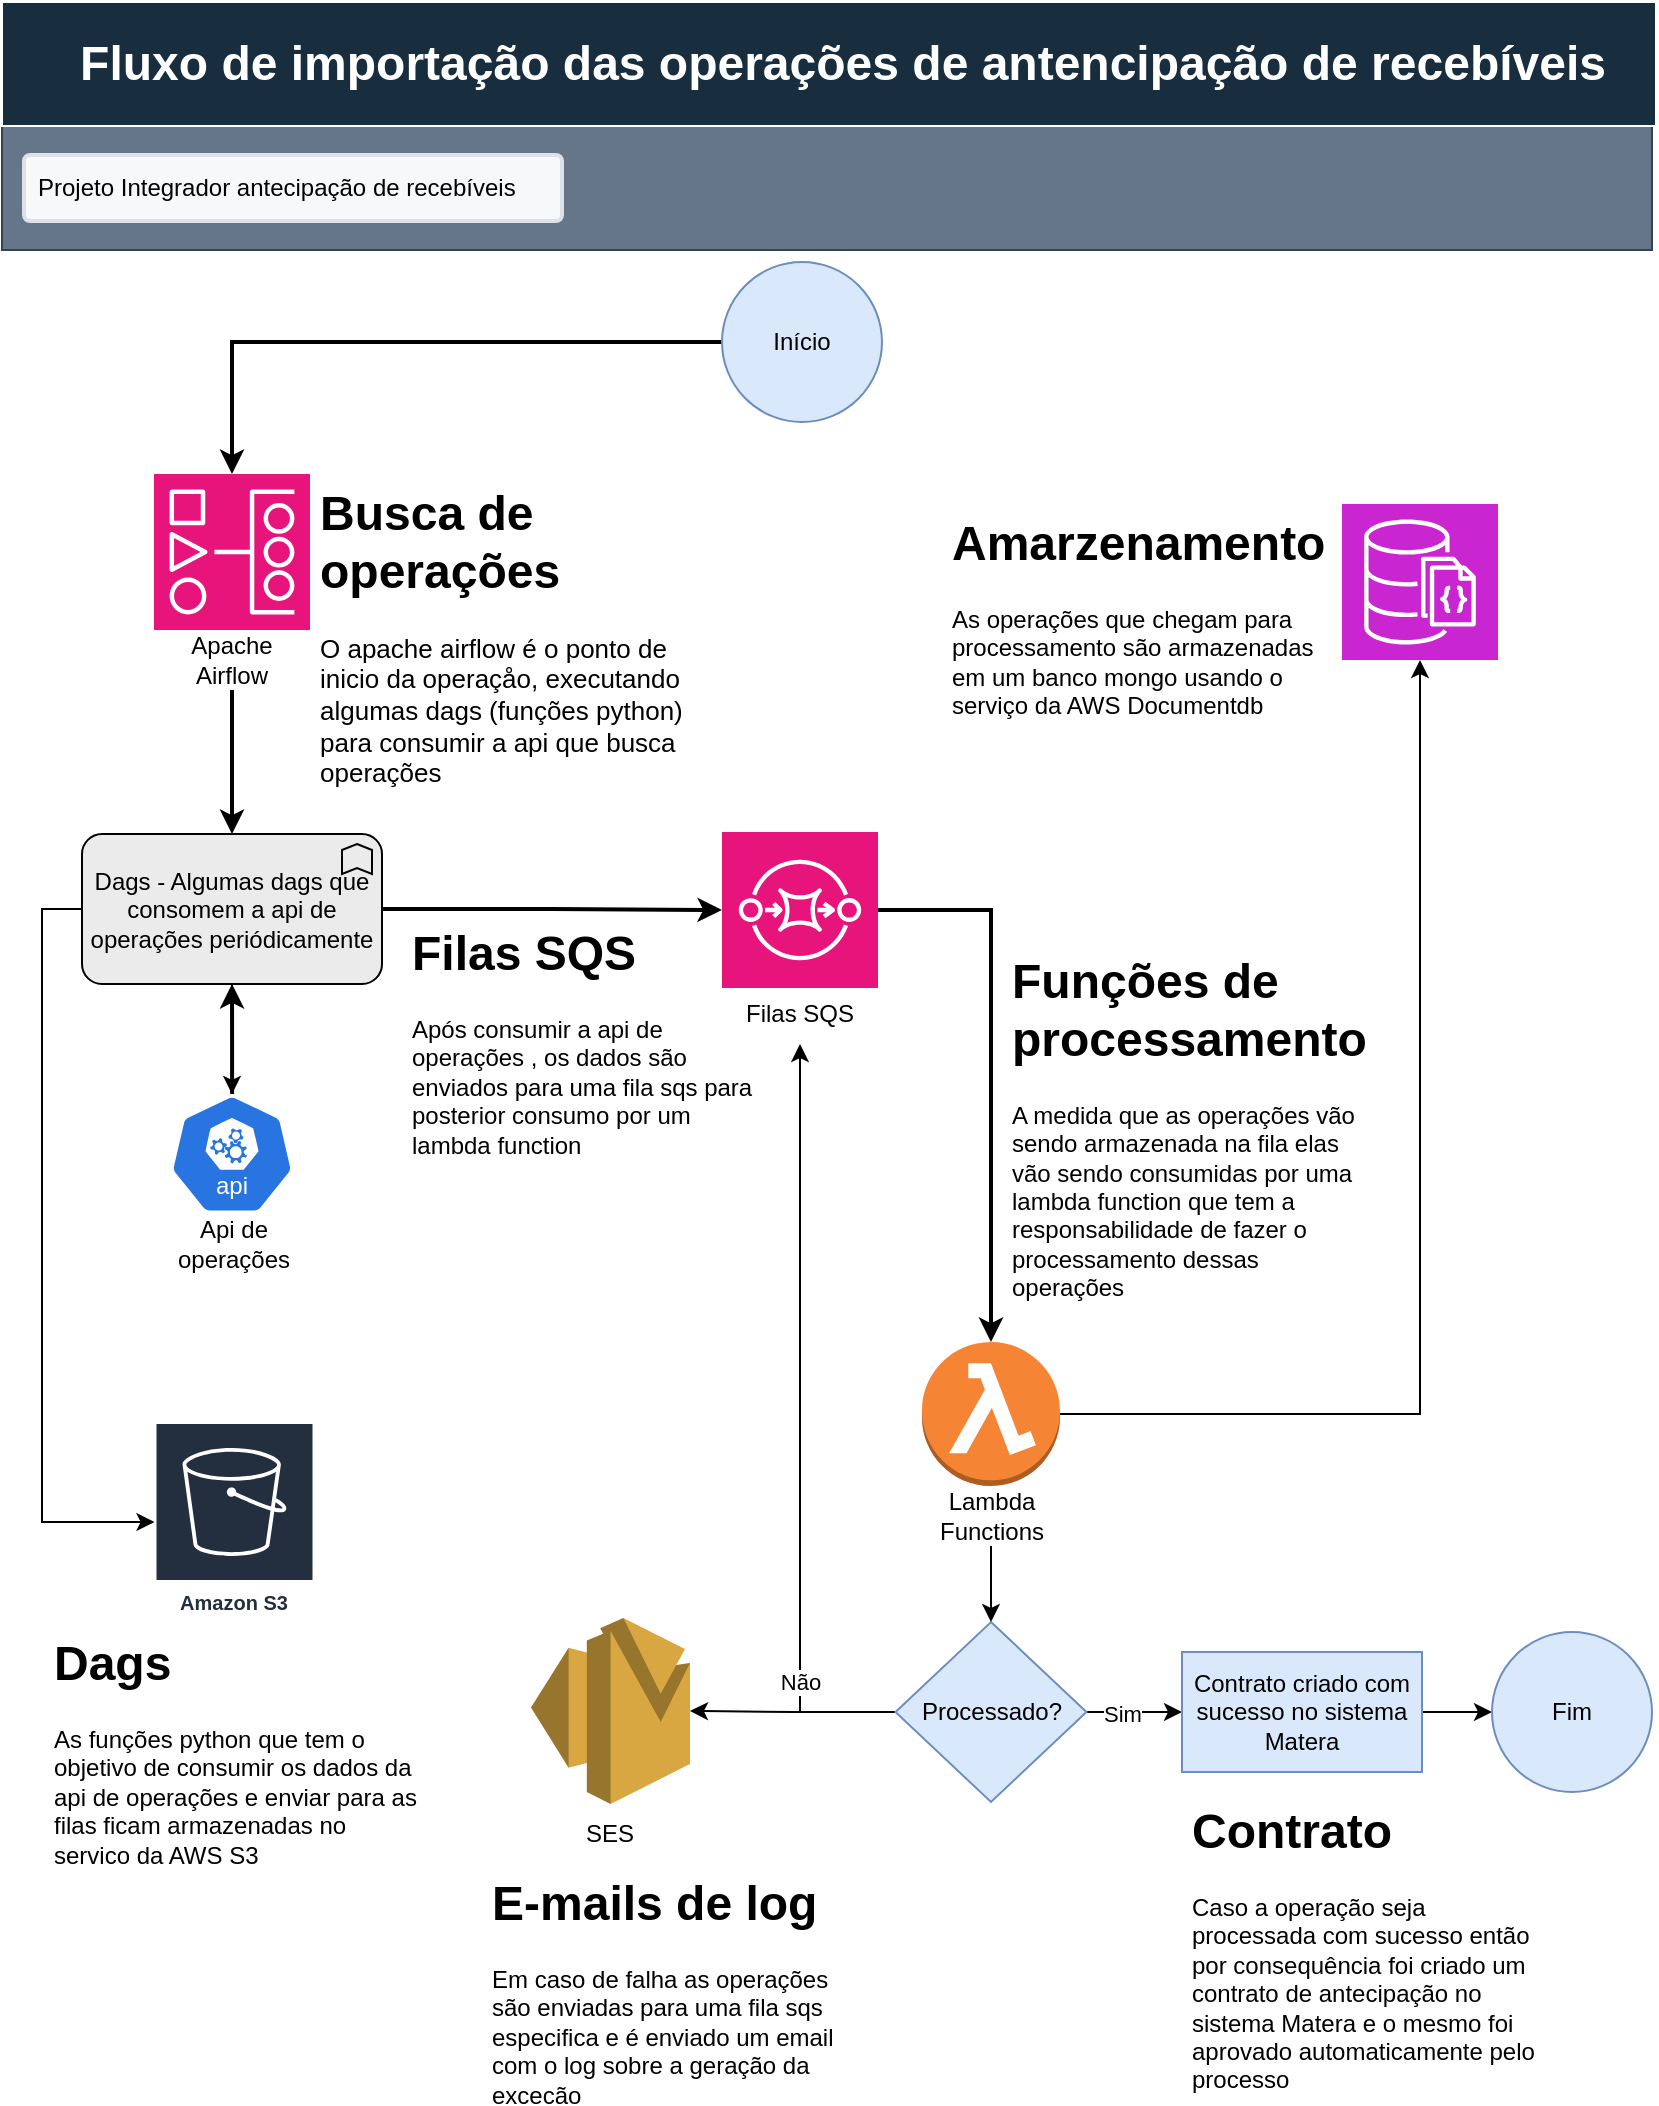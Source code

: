 <mxfile version="22.1.18" type="github">
  <diagram name="Página-1" id="n5dDX6f-PCiF2L6Hp_Dn">
    <mxGraphModel dx="2527" dy="1449" grid="1" gridSize="10" guides="1" tooltips="1" connect="1" arrows="1" fold="1" page="1" pageScale="1" pageWidth="827" pageHeight="1169" math="0" shadow="0">
      <root>
        <mxCell id="0" />
        <mxCell id="1" parent="0" />
        <mxCell id="ivHuvaGvxMNTKTxrWxrl-4" value="" style="rounded=0;whiteSpace=wrap;html=1;strokeColor=#314354;fontColor=#ffffff;fillColor=#647687;" vertex="1" parent="1">
          <mxGeometry y="62" width="825" height="62" as="geometry" />
        </mxCell>
        <mxCell id="ivHuvaGvxMNTKTxrWxrl-5" value="" style="rounded=0;whiteSpace=wrap;html=1;strokeColor=#FFFFFF;fontColor=#FFFFFF;fillColor=#182E3E;" vertex="1" parent="1">
          <mxGeometry width="827" height="62" as="geometry" />
        </mxCell>
        <mxCell id="ivHuvaGvxMNTKTxrWxrl-7" value="&lt;font color=&quot;#030303&quot;&gt;Projeto Integrador antecipação de recebíveis&lt;br&gt;&lt;/font&gt;" style="rounded=1;arcSize=9;fillColor=#F7F8F9;align=left;spacingLeft=5;strokeColor=#DEE1E6;html=1;strokeWidth=2;fontSize=12;fontColor=#FFFFFF;" vertex="1" parent="1">
          <mxGeometry x="11" y="76.5" width="269" height="33" as="geometry" />
        </mxCell>
        <mxCell id="ivHuvaGvxMNTKTxrWxrl-8" value="Fluxo de importação das operações de antencipação de recebíveis" style="text;strokeColor=none;fillColor=none;html=1;fontSize=24;fontStyle=1;verticalAlign=middle;align=center;fontColor=#FFFFFF;" vertex="1" parent="1">
          <mxGeometry x="370" y="11" width="100" height="40" as="geometry" />
        </mxCell>
        <mxCell id="ivHuvaGvxMNTKTxrWxrl-10" value="&lt;h1&gt;Busca de operações&lt;br&gt;&lt;/h1&gt;&lt;p&gt;&lt;font style=&quot;font-size: 13px;&quot;&gt;O apache airflow é o ponto de inicio da operaçåo, executando algumas dags (funções python) para consumir a api que busca operações&lt;/font&gt;&lt;br&gt;&lt;/p&gt;" style="text;html=1;strokeColor=none;fillColor=none;spacing=5;spacingTop=-20;whiteSpace=wrap;overflow=hidden;rounded=0;" vertex="1" parent="1">
          <mxGeometry x="154" y="236" width="190" height="160" as="geometry" />
        </mxCell>
        <mxCell id="ivHuvaGvxMNTKTxrWxrl-11" value="" style="group" vertex="1" connectable="0" parent="1">
          <mxGeometry x="76" y="236" width="78" height="108" as="geometry" />
        </mxCell>
        <mxCell id="ivHuvaGvxMNTKTxrWxrl-1" value="" style="sketch=0;points=[[0,0,0],[0.25,0,0],[0.5,0,0],[0.75,0,0],[1,0,0],[0,1,0],[0.25,1,0],[0.5,1,0],[0.75,1,0],[1,1,0],[0,0.25,0],[0,0.5,0],[0,0.75,0],[1,0.25,0],[1,0.5,0],[1,0.75,0]];outlineConnect=0;fontColor=#232F3E;fillColor=#E7157B;strokeColor=#ffffff;dashed=0;verticalLabelPosition=bottom;verticalAlign=top;align=center;html=1;fontSize=12;fontStyle=0;aspect=fixed;shape=mxgraph.aws4.resourceIcon;resIcon=mxgraph.aws4.managed_workflows_for_apache_airflow;" vertex="1" parent="ivHuvaGvxMNTKTxrWxrl-11">
          <mxGeometry width="78" height="78" as="geometry" />
        </mxCell>
        <mxCell id="ivHuvaGvxMNTKTxrWxrl-9" value="Apache Airflow" style="text;html=1;strokeColor=none;fillColor=none;align=center;verticalAlign=middle;whiteSpace=wrap;rounded=0;" vertex="1" parent="ivHuvaGvxMNTKTxrWxrl-11">
          <mxGeometry x="9" y="78" width="60" height="30" as="geometry" />
        </mxCell>
        <mxCell id="ivHuvaGvxMNTKTxrWxrl-49" style="edgeStyle=orthogonalEdgeStyle;rounded=0;orthogonalLoop=1;jettySize=auto;html=1;" edge="1" parent="1" source="ivHuvaGvxMNTKTxrWxrl-12" target="ivHuvaGvxMNTKTxrWxrl-48">
          <mxGeometry relative="1" as="geometry">
            <Array as="points">
              <mxPoint x="20" y="454" />
              <mxPoint x="20" y="760" />
            </Array>
          </mxGeometry>
        </mxCell>
        <mxCell id="ivHuvaGvxMNTKTxrWxrl-12" value="Dags - Algumas dags que consomem a api de operações periódicamente" style="html=1;outlineConnect=0;whiteSpace=wrap;fillColor=#EBEBEB;shape=mxgraph.archimate3.application;appType=func;archiType=rounded;" vertex="1" parent="1">
          <mxGeometry x="40" y="416" width="150" height="75" as="geometry" />
        </mxCell>
        <mxCell id="ivHuvaGvxMNTKTxrWxrl-13" style="edgeStyle=orthogonalEdgeStyle;rounded=0;orthogonalLoop=1;jettySize=auto;html=1;strokeWidth=2;" edge="1" parent="1" source="ivHuvaGvxMNTKTxrWxrl-9" target="ivHuvaGvxMNTKTxrWxrl-12">
          <mxGeometry relative="1" as="geometry" />
        </mxCell>
        <mxCell id="ivHuvaGvxMNTKTxrWxrl-15" style="edgeStyle=orthogonalEdgeStyle;rounded=0;orthogonalLoop=1;jettySize=auto;html=1;strokeWidth=2;" edge="1" parent="1" source="ivHuvaGvxMNTKTxrWxrl-14" target="ivHuvaGvxMNTKTxrWxrl-1">
          <mxGeometry relative="1" as="geometry" />
        </mxCell>
        <mxCell id="ivHuvaGvxMNTKTxrWxrl-14" value="Início" style="ellipse;whiteSpace=wrap;html=1;aspect=fixed;fillColor=#dae8fc;strokeColor=#6c8ebf;" vertex="1" parent="1">
          <mxGeometry x="360" y="130" width="80" height="80" as="geometry" />
        </mxCell>
        <mxCell id="ivHuvaGvxMNTKTxrWxrl-16" value="" style="aspect=fixed;sketch=0;html=1;dashed=0;whitespace=wrap;fillColor=#2875E2;strokeColor=#ffffff;points=[[0.005,0.63,0],[0.1,0.2,0],[0.9,0.2,0],[0.5,0,0],[0.995,0.63,0],[0.72,0.99,0],[0.5,1,0],[0.28,0.99,0]];shape=mxgraph.kubernetes.icon2;kubernetesLabel=1;prIcon=api" vertex="1" parent="1">
          <mxGeometry x="83.75" y="546" width="62.5" height="60" as="geometry" />
        </mxCell>
        <mxCell id="ivHuvaGvxMNTKTxrWxrl-18" style="edgeStyle=orthogonalEdgeStyle;rounded=0;orthogonalLoop=1;jettySize=auto;html=1;entryX=0.5;entryY=0;entryDx=0;entryDy=0;entryPerimeter=0;" edge="1" parent="1" source="ivHuvaGvxMNTKTxrWxrl-12" target="ivHuvaGvxMNTKTxrWxrl-16">
          <mxGeometry relative="1" as="geometry" />
        </mxCell>
        <mxCell id="ivHuvaGvxMNTKTxrWxrl-19" value="Api de operações" style="text;html=1;strokeColor=none;fillColor=none;align=center;verticalAlign=middle;whiteSpace=wrap;rounded=0;" vertex="1" parent="1">
          <mxGeometry x="86.25" y="606" width="60" height="30" as="geometry" />
        </mxCell>
        <mxCell id="ivHuvaGvxMNTKTxrWxrl-20" style="edgeStyle=orthogonalEdgeStyle;rounded=0;orthogonalLoop=1;jettySize=auto;html=1;entryX=0.5;entryY=1;entryDx=0;entryDy=0;entryPerimeter=0;strokeWidth=2;" edge="1" parent="1" source="ivHuvaGvxMNTKTxrWxrl-16" target="ivHuvaGvxMNTKTxrWxrl-12">
          <mxGeometry relative="1" as="geometry" />
        </mxCell>
        <mxCell id="ivHuvaGvxMNTKTxrWxrl-23" style="edgeStyle=orthogonalEdgeStyle;rounded=0;orthogonalLoop=1;jettySize=auto;html=1;entryX=0;entryY=0.5;entryDx=0;entryDy=0;entryPerimeter=0;strokeWidth=2;" edge="1" parent="1" source="ivHuvaGvxMNTKTxrWxrl-12" target="ivHuvaGvxMNTKTxrWxrl-22">
          <mxGeometry relative="1" as="geometry" />
        </mxCell>
        <mxCell id="ivHuvaGvxMNTKTxrWxrl-24" value="&lt;h1&gt;Filas SQS&lt;br&gt;&lt;/h1&gt;&lt;p&gt;Após consumir a api de operações , os dados são enviados para uma fila sqs para posterior consumo por um lambda function&lt;br&gt;&lt;/p&gt;" style="text;html=1;strokeColor=none;fillColor=none;spacing=5;spacingTop=-20;whiteSpace=wrap;overflow=hidden;rounded=0;" vertex="1" parent="1">
          <mxGeometry x="200" y="456" width="190" height="120" as="geometry" />
        </mxCell>
        <mxCell id="ivHuvaGvxMNTKTxrWxrl-26" value="" style="group" vertex="1" connectable="0" parent="1">
          <mxGeometry x="360" y="415" width="78" height="106" as="geometry" />
        </mxCell>
        <mxCell id="ivHuvaGvxMNTKTxrWxrl-22" value="" style="sketch=0;points=[[0,0,0],[0.25,0,0],[0.5,0,0],[0.75,0,0],[1,0,0],[0,1,0],[0.25,1,0],[0.5,1,0],[0.75,1,0],[1,1,0],[0,0.25,0],[0,0.5,0],[0,0.75,0],[1,0.25,0],[1,0.5,0],[1,0.75,0]];outlineConnect=0;fontColor=#232F3E;fillColor=#E7157B;strokeColor=#ffffff;dashed=0;verticalLabelPosition=bottom;verticalAlign=top;align=center;html=1;fontSize=12;fontStyle=0;aspect=fixed;shape=mxgraph.aws4.resourceIcon;resIcon=mxgraph.aws4.sqs;" vertex="1" parent="ivHuvaGvxMNTKTxrWxrl-26">
          <mxGeometry width="78" height="78" as="geometry" />
        </mxCell>
        <mxCell id="ivHuvaGvxMNTKTxrWxrl-25" value="Filas SQS" style="text;html=1;strokeColor=none;fillColor=none;align=center;verticalAlign=middle;whiteSpace=wrap;rounded=0;" vertex="1" parent="ivHuvaGvxMNTKTxrWxrl-26">
          <mxGeometry x="9" y="76" width="60" height="30" as="geometry" />
        </mxCell>
        <mxCell id="ivHuvaGvxMNTKTxrWxrl-28" style="edgeStyle=orthogonalEdgeStyle;rounded=0;orthogonalLoop=1;jettySize=auto;html=1;entryX=0.5;entryY=0;entryDx=0;entryDy=0;entryPerimeter=0;strokeWidth=2;" edge="1" parent="1" source="ivHuvaGvxMNTKTxrWxrl-22" target="ivHuvaGvxMNTKTxrWxrl-27">
          <mxGeometry relative="1" as="geometry" />
        </mxCell>
        <mxCell id="ivHuvaGvxMNTKTxrWxrl-30" value="" style="group" vertex="1" connectable="0" parent="1">
          <mxGeometry x="460" y="670" width="69" height="102" as="geometry" />
        </mxCell>
        <mxCell id="ivHuvaGvxMNTKTxrWxrl-27" value="" style="outlineConnect=0;dashed=0;verticalLabelPosition=bottom;verticalAlign=top;align=center;html=1;shape=mxgraph.aws3.lambda_function;fillColor=#F58534;gradientColor=none;" vertex="1" parent="ivHuvaGvxMNTKTxrWxrl-30">
          <mxGeometry width="69" height="72" as="geometry" />
        </mxCell>
        <mxCell id="ivHuvaGvxMNTKTxrWxrl-29" value="Lambda Functions" style="text;html=1;strokeColor=none;fillColor=none;align=center;verticalAlign=middle;whiteSpace=wrap;rounded=0;" vertex="1" parent="ivHuvaGvxMNTKTxrWxrl-30">
          <mxGeometry x="4.5" y="72" width="60" height="30" as="geometry" />
        </mxCell>
        <mxCell id="ivHuvaGvxMNTKTxrWxrl-31" value="&lt;h1&gt;Funções de processamento&lt;br&gt;&lt;/h1&gt;&lt;p&gt;A medida que as operações vão sendo armazenada na fila elas vão sendo consumidas por uma lambda function que tem a responsabilidade de fazer o processamento dessas operações&lt;br&gt;&lt;/p&gt;" style="text;html=1;strokeColor=none;fillColor=none;spacing=5;spacingTop=-20;whiteSpace=wrap;overflow=hidden;rounded=0;" vertex="1" parent="1">
          <mxGeometry x="500" y="470" width="190" height="180" as="geometry" />
        </mxCell>
        <mxCell id="ivHuvaGvxMNTKTxrWxrl-34" value="" style="sketch=0;points=[[0,0,0],[0.25,0,0],[0.5,0,0],[0.75,0,0],[1,0,0],[0,1,0],[0.25,1,0],[0.5,1,0],[0.75,1,0],[1,1,0],[0,0.25,0],[0,0.5,0],[0,0.75,0],[1,0.25,0],[1,0.5,0],[1,0.75,0]];outlineConnect=0;fontColor=#232F3E;fillColor=#C925D1;strokeColor=#ffffff;dashed=0;verticalLabelPosition=bottom;verticalAlign=top;align=center;html=1;fontSize=12;fontStyle=0;aspect=fixed;shape=mxgraph.aws4.resourceIcon;resIcon=mxgraph.aws4.documentdb_with_mongodb_compatibility;" vertex="1" parent="1">
          <mxGeometry x="670" y="251" width="78" height="78" as="geometry" />
        </mxCell>
        <mxCell id="ivHuvaGvxMNTKTxrWxrl-35" style="edgeStyle=orthogonalEdgeStyle;rounded=0;orthogonalLoop=1;jettySize=auto;html=1;entryX=0.5;entryY=1;entryDx=0;entryDy=0;entryPerimeter=0;" edge="1" parent="1" source="ivHuvaGvxMNTKTxrWxrl-27" target="ivHuvaGvxMNTKTxrWxrl-34">
          <mxGeometry relative="1" as="geometry" />
        </mxCell>
        <mxCell id="ivHuvaGvxMNTKTxrWxrl-39" value="&lt;h1&gt;Amarzenamento&lt;br&gt;&lt;/h1&gt;&lt;p&gt;As operações que chegam para processamento são armazenadas em um banco mongo usando o serviço da AWS Documentdb&lt;br&gt;&lt;/p&gt;" style="text;html=1;strokeColor=none;fillColor=none;spacing=5;spacingTop=-20;whiteSpace=wrap;overflow=hidden;rounded=0;" vertex="1" parent="1">
          <mxGeometry x="470" y="251" width="200" height="119" as="geometry" />
        </mxCell>
        <mxCell id="ivHuvaGvxMNTKTxrWxrl-42" value="" style="edgeStyle=orthogonalEdgeStyle;rounded=0;orthogonalLoop=1;jettySize=auto;html=1;" edge="1" parent="1" source="ivHuvaGvxMNTKTxrWxrl-40" target="ivHuvaGvxMNTKTxrWxrl-41">
          <mxGeometry relative="1" as="geometry" />
        </mxCell>
        <mxCell id="ivHuvaGvxMNTKTxrWxrl-45" value="Sim" style="edgeLabel;html=1;align=center;verticalAlign=middle;resizable=0;points=[];" vertex="1" connectable="0" parent="ivHuvaGvxMNTKTxrWxrl-42">
          <mxGeometry x="-0.269" y="-1" relative="1" as="geometry">
            <mxPoint as="offset" />
          </mxGeometry>
        </mxCell>
        <mxCell id="ivHuvaGvxMNTKTxrWxrl-51" style="edgeStyle=orthogonalEdgeStyle;rounded=0;orthogonalLoop=1;jettySize=auto;html=1;entryX=0.5;entryY=1;entryDx=0;entryDy=0;" edge="1" parent="1" source="ivHuvaGvxMNTKTxrWxrl-40" target="ivHuvaGvxMNTKTxrWxrl-25">
          <mxGeometry relative="1" as="geometry" />
        </mxCell>
        <mxCell id="ivHuvaGvxMNTKTxrWxrl-55" value="Não" style="edgeLabel;html=1;align=center;verticalAlign=middle;resizable=0;points=[];" vertex="1" connectable="0" parent="ivHuvaGvxMNTKTxrWxrl-51">
          <mxGeometry x="-0.249" y="-1" relative="1" as="geometry">
            <mxPoint x="-1" y="80" as="offset" />
          </mxGeometry>
        </mxCell>
        <mxCell id="ivHuvaGvxMNTKTxrWxrl-57" style="edgeStyle=orthogonalEdgeStyle;rounded=0;orthogonalLoop=1;jettySize=auto;html=1;" edge="1" parent="1" source="ivHuvaGvxMNTKTxrWxrl-40" target="ivHuvaGvxMNTKTxrWxrl-47">
          <mxGeometry relative="1" as="geometry" />
        </mxCell>
        <mxCell id="ivHuvaGvxMNTKTxrWxrl-40" value="Processado?" style="rhombus;whiteSpace=wrap;html=1;fillColor=#dae8fc;strokeColor=#6c8ebf;" vertex="1" parent="1">
          <mxGeometry x="446.75" y="810" width="95.5" height="90" as="geometry" />
        </mxCell>
        <mxCell id="ivHuvaGvxMNTKTxrWxrl-44" value="" style="edgeStyle=orthogonalEdgeStyle;rounded=0;orthogonalLoop=1;jettySize=auto;html=1;" edge="1" parent="1" source="ivHuvaGvxMNTKTxrWxrl-41" target="ivHuvaGvxMNTKTxrWxrl-43">
          <mxGeometry relative="1" as="geometry" />
        </mxCell>
        <mxCell id="ivHuvaGvxMNTKTxrWxrl-41" value="Contrato criado com sucesso no sistema Matera" style="whiteSpace=wrap;html=1;fillColor=#dae8fc;strokeColor=#6c8ebf;" vertex="1" parent="1">
          <mxGeometry x="590" y="825" width="120" height="60" as="geometry" />
        </mxCell>
        <mxCell id="ivHuvaGvxMNTKTxrWxrl-43" value="Fim" style="ellipse;whiteSpace=wrap;html=1;fillColor=#dae8fc;strokeColor=#6c8ebf;" vertex="1" parent="1">
          <mxGeometry x="745" y="815" width="80" height="80" as="geometry" />
        </mxCell>
        <mxCell id="ivHuvaGvxMNTKTxrWxrl-46" style="edgeStyle=orthogonalEdgeStyle;rounded=0;orthogonalLoop=1;jettySize=auto;html=1;entryX=0.5;entryY=0;entryDx=0;entryDy=0;" edge="1" parent="1" source="ivHuvaGvxMNTKTxrWxrl-29" target="ivHuvaGvxMNTKTxrWxrl-40">
          <mxGeometry relative="1" as="geometry" />
        </mxCell>
        <mxCell id="ivHuvaGvxMNTKTxrWxrl-48" value="Amazon S3" style="sketch=0;outlineConnect=0;fontColor=#232F3E;gradientColor=none;strokeColor=#ffffff;fillColor=#232F3E;dashed=0;verticalLabelPosition=middle;verticalAlign=bottom;align=center;html=1;whiteSpace=wrap;fontSize=10;fontStyle=1;spacing=3;shape=mxgraph.aws4.productIcon;prIcon=mxgraph.aws4.s3;" vertex="1" parent="1">
          <mxGeometry x="76.25" y="710" width="80" height="100" as="geometry" />
        </mxCell>
        <mxCell id="ivHuvaGvxMNTKTxrWxrl-50" value="&lt;h1&gt;Dags&lt;/h1&gt;&lt;p&gt;As funções python que tem o objetivo de consumir os dados da api de operações e enviar para as filas ficam armazenadas no serviço da AWS S3&lt;br&gt;&lt;/p&gt;" style="text;html=1;strokeColor=none;fillColor=none;spacing=5;spacingTop=-20;whiteSpace=wrap;overflow=hidden;rounded=0;" vertex="1" parent="1">
          <mxGeometry x="21.25" y="811" width="190" height="120" as="geometry" />
        </mxCell>
        <mxCell id="ivHuvaGvxMNTKTxrWxrl-53" value="" style="group" vertex="1" connectable="0" parent="1">
          <mxGeometry x="264.5" y="808" width="79.5" height="123" as="geometry" />
        </mxCell>
        <mxCell id="ivHuvaGvxMNTKTxrWxrl-47" value="" style="outlineConnect=0;dashed=0;verticalLabelPosition=bottom;verticalAlign=top;align=center;html=1;shape=mxgraph.aws3.ses;fillColor=#D9A741;gradientColor=none;" vertex="1" parent="ivHuvaGvxMNTKTxrWxrl-53">
          <mxGeometry width="79.5" height="93" as="geometry" />
        </mxCell>
        <mxCell id="ivHuvaGvxMNTKTxrWxrl-52" value="SES" style="text;html=1;strokeColor=none;fillColor=none;align=center;verticalAlign=middle;whiteSpace=wrap;rounded=0;" vertex="1" parent="ivHuvaGvxMNTKTxrWxrl-53">
          <mxGeometry x="9.75" y="93" width="60" height="30" as="geometry" />
        </mxCell>
        <mxCell id="ivHuvaGvxMNTKTxrWxrl-54" value="&lt;h1&gt;E-mails de log&lt;br&gt;&lt;/h1&gt;&lt;p&gt;Em caso de falha as operações são enviadas para uma fila sqs especifica e é enviado um email com o log sobre a geração da exceção&lt;br&gt;&lt;/p&gt;" style="text;html=1;strokeColor=none;fillColor=none;spacing=5;spacingTop=-20;whiteSpace=wrap;overflow=hidden;rounded=0;" vertex="1" parent="1">
          <mxGeometry x="240" y="931" width="190" height="120" as="geometry" />
        </mxCell>
        <mxCell id="ivHuvaGvxMNTKTxrWxrl-59" value="&lt;h1&gt;Contrato&lt;br&gt;&lt;/h1&gt;&lt;p&gt;Caso a operação seja processada com sucesso então por consequência foi criado um contrato de antecipação no sistema Matera e o mesmo foi aprovado automaticamente pelo processo&lt;br&gt;&lt;/p&gt;" style="text;html=1;strokeColor=none;fillColor=none;spacing=5;spacingTop=-20;whiteSpace=wrap;overflow=hidden;rounded=0;" vertex="1" parent="1">
          <mxGeometry x="590" y="895" width="190" height="155" as="geometry" />
        </mxCell>
      </root>
    </mxGraphModel>
  </diagram>
</mxfile>
